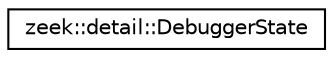 digraph "Graphical Class Hierarchy"
{
 // LATEX_PDF_SIZE
  edge [fontname="Helvetica",fontsize="10",labelfontname="Helvetica",labelfontsize="10"];
  node [fontname="Helvetica",fontsize="10",shape=record];
  rankdir="LR";
  Node0 [label="zeek::detail::DebuggerState",height=0.2,width=0.4,color="black", fillcolor="white", style="filled",URL="$d5/d6b/classzeek_1_1detail_1_1DebuggerState.html",tooltip=" "];
}
